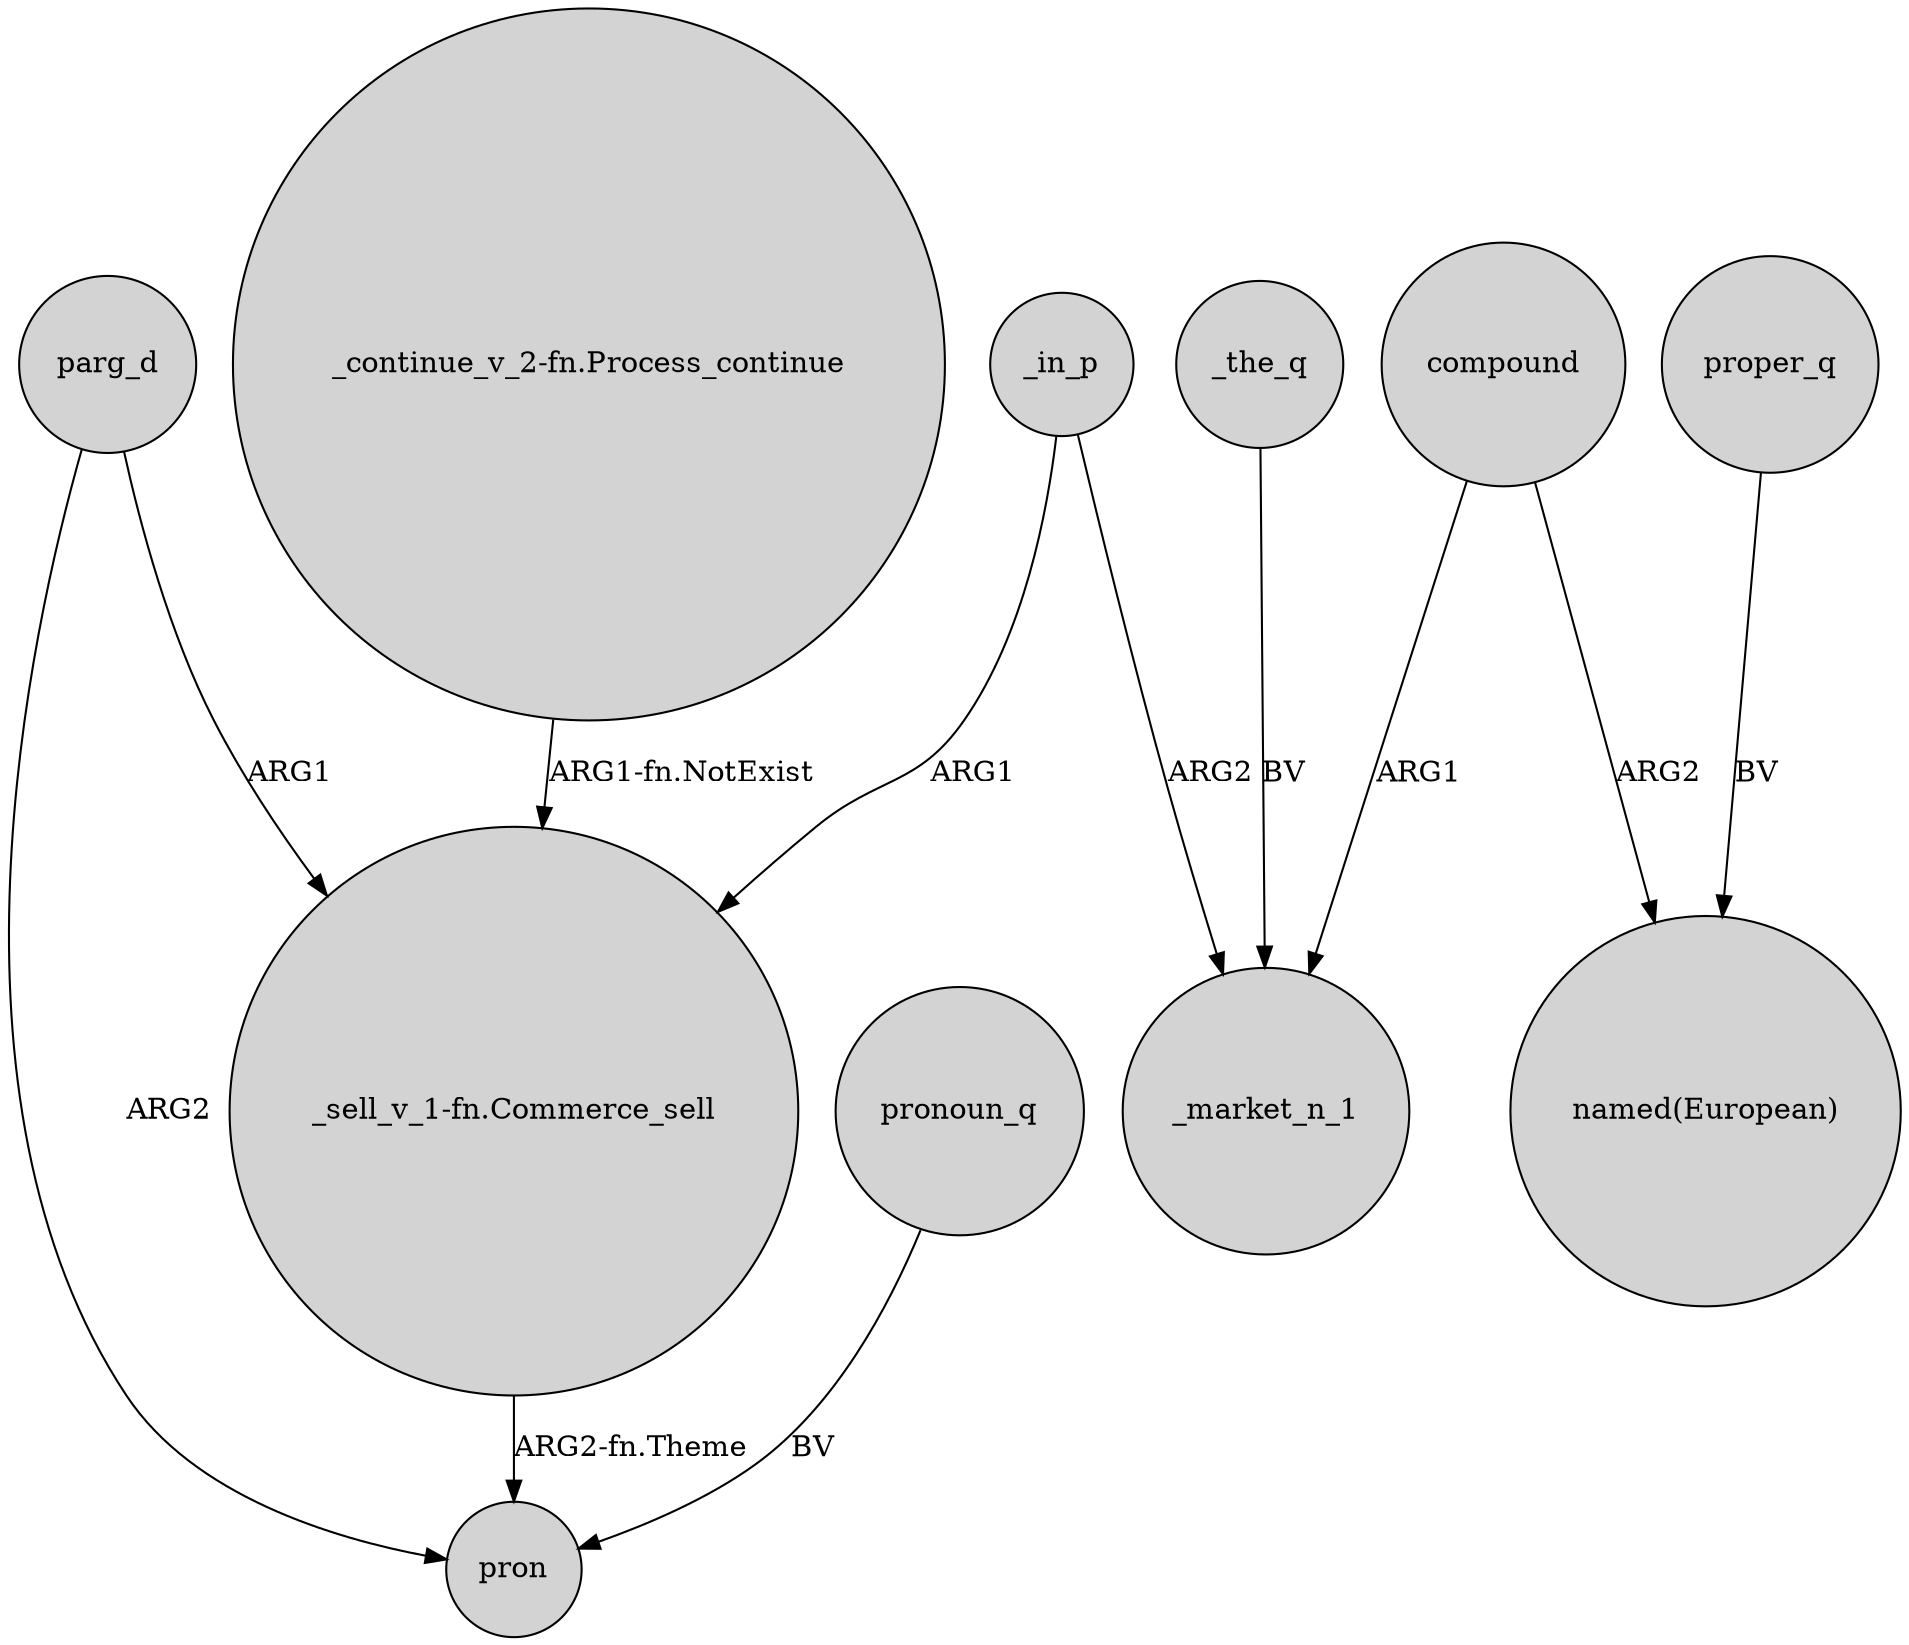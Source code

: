 digraph {
	node [shape=circle style=filled]
	"_continue_v_2-fn.Process_continue" -> "_sell_v_1-fn.Commerce_sell" [label="ARG1-fn.NotExist"]
	parg_d -> "_sell_v_1-fn.Commerce_sell" [label=ARG1]
	_in_p -> _market_n_1 [label=ARG2]
	_in_p -> "_sell_v_1-fn.Commerce_sell" [label=ARG1]
	compound -> "named(European)" [label=ARG2]
	"_sell_v_1-fn.Commerce_sell" -> pron [label="ARG2-fn.Theme"]
	compound -> _market_n_1 [label=ARG1]
	_the_q -> _market_n_1 [label=BV]
	parg_d -> pron [label=ARG2]
	proper_q -> "named(European)" [label=BV]
	pronoun_q -> pron [label=BV]
}

